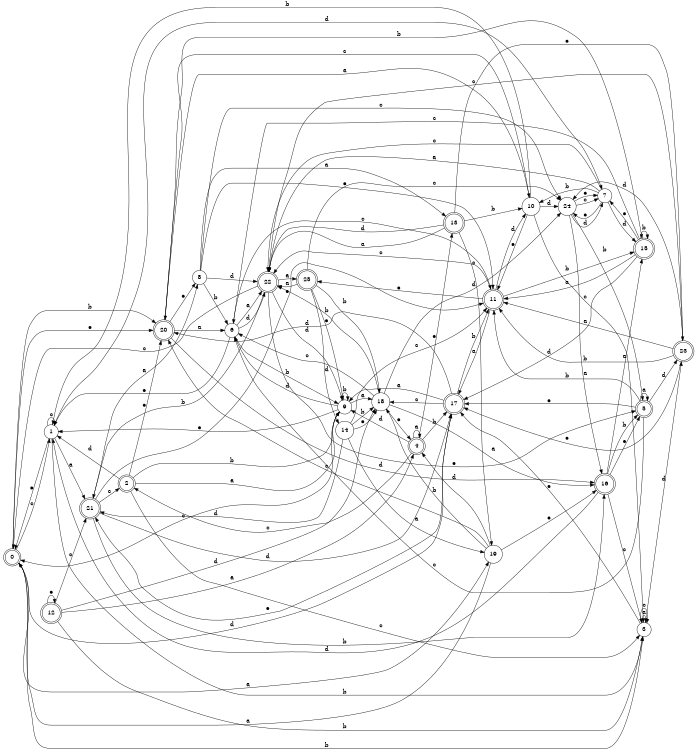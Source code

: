 digraph n21_7 {
__start0 [label="" shape="none"];

rankdir=LR;
size="8,5";

s0 [style="rounded,filled", color="black", fillcolor="white" shape="doublecircle", label="0"];
s1 [style="filled", color="black", fillcolor="white" shape="circle", label="1"];
s2 [style="rounded,filled", color="black", fillcolor="white" shape="doublecircle", label="2"];
s3 [style="filled", color="black", fillcolor="white" shape="circle", label="3"];
s4 [style="rounded,filled", color="black", fillcolor="white" shape="doublecircle", label="4"];
s5 [style="rounded,filled", color="black", fillcolor="white" shape="doublecircle", label="5"];
s6 [style="filled", color="black", fillcolor="white" shape="circle", label="6"];
s7 [style="filled", color="black", fillcolor="white" shape="circle", label="7"];
s8 [style="filled", color="black", fillcolor="white" shape="circle", label="8"];
s9 [style="filled", color="black", fillcolor="white" shape="circle", label="9"];
s10 [style="filled", color="black", fillcolor="white" shape="circle", label="10"];
s11 [style="rounded,filled", color="black", fillcolor="white" shape="doublecircle", label="11"];
s12 [style="rounded,filled", color="black", fillcolor="white" shape="doublecircle", label="12"];
s13 [style="rounded,filled", color="black", fillcolor="white" shape="doublecircle", label="13"];
s14 [style="filled", color="black", fillcolor="white" shape="circle", label="14"];
s15 [style="rounded,filled", color="black", fillcolor="white" shape="doublecircle", label="15"];
s16 [style="rounded,filled", color="black", fillcolor="white" shape="doublecircle", label="16"];
s17 [style="rounded,filled", color="black", fillcolor="white" shape="doublecircle", label="17"];
s18 [style="filled", color="black", fillcolor="white" shape="circle", label="18"];
s19 [style="filled", color="black", fillcolor="white" shape="circle", label="19"];
s20 [style="rounded,filled", color="black", fillcolor="white" shape="doublecircle", label="20"];
s21 [style="rounded,filled", color="black", fillcolor="white" shape="doublecircle", label="21"];
s22 [style="rounded,filled", color="black", fillcolor="white" shape="doublecircle", label="22"];
s23 [style="rounded,filled", color="black", fillcolor="white" shape="doublecircle", label="23"];
s24 [style="filled", color="black", fillcolor="white" shape="circle", label="24"];
s25 [style="rounded,filled", color="black", fillcolor="white" shape="doublecircle", label="25"];
s0 -> s19 [label="a"];
s0 -> s20 [label="b"];
s0 -> s1 [label="c"];
s0 -> s17 [label="d"];
s0 -> s20 [label="e"];
s1 -> s21 [label="a"];
s1 -> s3 [label="b"];
s1 -> s1 [label="c"];
s1 -> s7 [label="d"];
s1 -> s0 [label="e"];
s2 -> s9 [label="a"];
s2 -> s9 [label="b"];
s2 -> s3 [label="c"];
s2 -> s1 [label="d"];
s2 -> s20 [label="e"];
s3 -> s3 [label="a"];
s3 -> s0 [label="b"];
s3 -> s3 [label="c"];
s3 -> s23 [label="d"];
s3 -> s17 [label="e"];
s4 -> s4 [label="a"];
s4 -> s17 [label="b"];
s4 -> s2 [label="c"];
s4 -> s9 [label="d"];
s4 -> s13 [label="e"];
s5 -> s5 [label="a"];
s5 -> s11 [label="b"];
s5 -> s6 [label="c"];
s5 -> s23 [label="d"];
s5 -> s17 [label="e"];
s6 -> s22 [label="a"];
s6 -> s9 [label="b"];
s6 -> s11 [label="c"];
s6 -> s22 [label="d"];
s6 -> s1 [label="e"];
s7 -> s22 [label="a"];
s7 -> s10 [label="b"];
s7 -> s22 [label="c"];
s7 -> s15 [label="d"];
s7 -> s24 [label="e"];
s8 -> s13 [label="a"];
s8 -> s6 [label="b"];
s8 -> s24 [label="c"];
s8 -> s22 [label="d"];
s8 -> s11 [label="e"];
s9 -> s18 [label="a"];
s9 -> s9 [label="b"];
s9 -> s0 [label="c"];
s9 -> s6 [label="d"];
s9 -> s1 [label="e"];
s10 -> s20 [label="a"];
s10 -> s1 [label="b"];
s10 -> s3 [label="c"];
s10 -> s24 [label="d"];
s10 -> s11 [label="e"];
s11 -> s17 [label="a"];
s11 -> s15 [label="b"];
s11 -> s22 [label="c"];
s11 -> s10 [label="d"];
s11 -> s25 [label="e"];
s12 -> s4 [label="a"];
s12 -> s3 [label="b"];
s12 -> s21 [label="c"];
s12 -> s18 [label="d"];
s12 -> s12 [label="e"];
s13 -> s22 [label="a"];
s13 -> s10 [label="b"];
s13 -> s19 [label="c"];
s13 -> s22 [label="d"];
s13 -> s23 [label="e"];
s14 -> s19 [label="a"];
s14 -> s18 [label="b"];
s14 -> s11 [label="c"];
s14 -> s21 [label="d"];
s14 -> s18 [label="e"];
s15 -> s11 [label="a"];
s15 -> s15 [label="b"];
s15 -> s6 [label="c"];
s15 -> s17 [label="d"];
s15 -> s7 [label="e"];
s16 -> s15 [label="a"];
s16 -> s5 [label="b"];
s16 -> s3 [label="c"];
s16 -> s1 [label="d"];
s16 -> s5 [label="e"];
s17 -> s9 [label="a"];
s17 -> s11 [label="b"];
s17 -> s18 [label="c"];
s17 -> s20 [label="d"];
s17 -> s21 [label="e"];
s18 -> s16 [label="a"];
s18 -> s22 [label="b"];
s18 -> s6 [label="c"];
s18 -> s24 [label="d"];
s18 -> s4 [label="e"];
s19 -> s0 [label="a"];
s19 -> s18 [label="b"];
s19 -> s20 [label="c"];
s19 -> s4 [label="d"];
s19 -> s16 [label="e"];
s20 -> s6 [label="a"];
s20 -> s15 [label="b"];
s20 -> s10 [label="c"];
s20 -> s16 [label="d"];
s20 -> s8 [label="e"];
s21 -> s8 [label="a"];
s21 -> s16 [label="b"];
s21 -> s2 [label="c"];
s21 -> s17 [label="d"];
s21 -> s11 [label="e"];
s22 -> s25 [label="a"];
s22 -> s21 [label="b"];
s22 -> s0 [label="c"];
s22 -> s9 [label="d"];
s22 -> s5 [label="e"];
s23 -> s11 [label="a"];
s23 -> s11 [label="b"];
s23 -> s22 [label="c"];
s23 -> s24 [label="d"];
s23 -> s17 [label="e"];
s24 -> s16 [label="a"];
s24 -> s5 [label="b"];
s24 -> s7 [label="c"];
s24 -> s7 [label="d"];
s24 -> s7 [label="e"];
s25 -> s22 [label="a"];
s25 -> s18 [label="b"];
s25 -> s24 [label="c"];
s25 -> s14 [label="d"];
s25 -> s9 [label="e"];

}